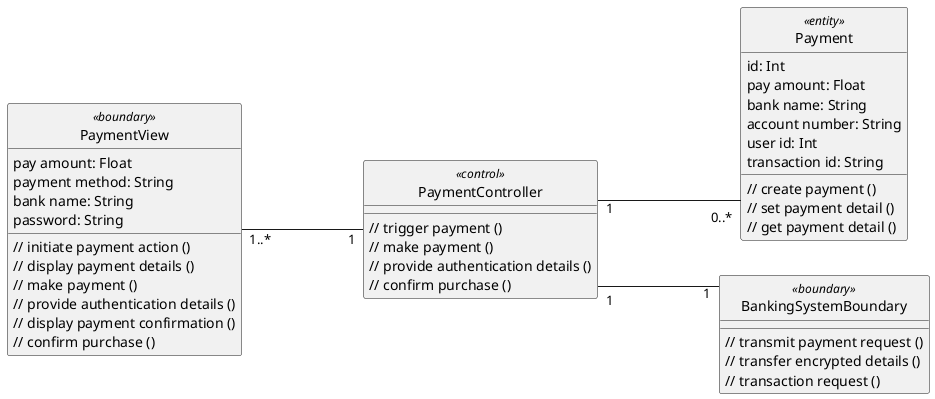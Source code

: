 @startuml 
skinparam classAttributeIconSize 0
skinparam linetype ortho
left to right direction
hide circle
class PaymentView <<boundary>> {
    pay amount: Float
    payment method: String
    bank name: String
    password: String

    // initiate payment action ()
    // display payment details ()
    // make payment ()
    // provide authentication details ()
    // display payment confirmation ()
    // confirm purchase ()

    }

class PaymentController <<control>> {
    // trigger payment ()
    // make payment ()
    // provide authentication details ()
    // confirm purchase ()

    }

class Payment <<entity>> {
    id: Int
    pay amount: Float
    bank name: String
    account number: String
    user id: Int
    transaction id: String
    // create payment ()
    // set payment detail ()
    // get payment detail ()

    }

class BankingSystemBoundary <<boundary>> {
    // transmit payment request ()
    // transfer encrypted details ()
    // transaction request ()

    }

PaymentView "1..*" --- "1" PaymentController

PaymentController "1" --- "0..*" Payment

PaymentController "1" --- "1" BankingSystemBoundary

@enduml
